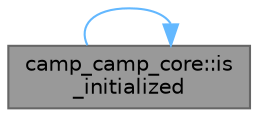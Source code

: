 digraph "camp_camp_core::is_initialized"
{
 // LATEX_PDF_SIZE
  bgcolor="transparent";
  edge [fontname=Helvetica,fontsize=10,labelfontname=Helvetica,labelfontsize=10];
  node [fontname=Helvetica,fontsize=10,shape=box,height=0.2,width=0.4];
  rankdir="LR";
  Node1 [label="camp_camp_core::is\l_initialized",height=0.2,width=0.4,color="gray40", fillcolor="grey60", style="filled", fontcolor="black",tooltip="Inidicate whether the core has been initialized."];
  Node1 -> Node1 [color="steelblue1",style="solid"];
}
